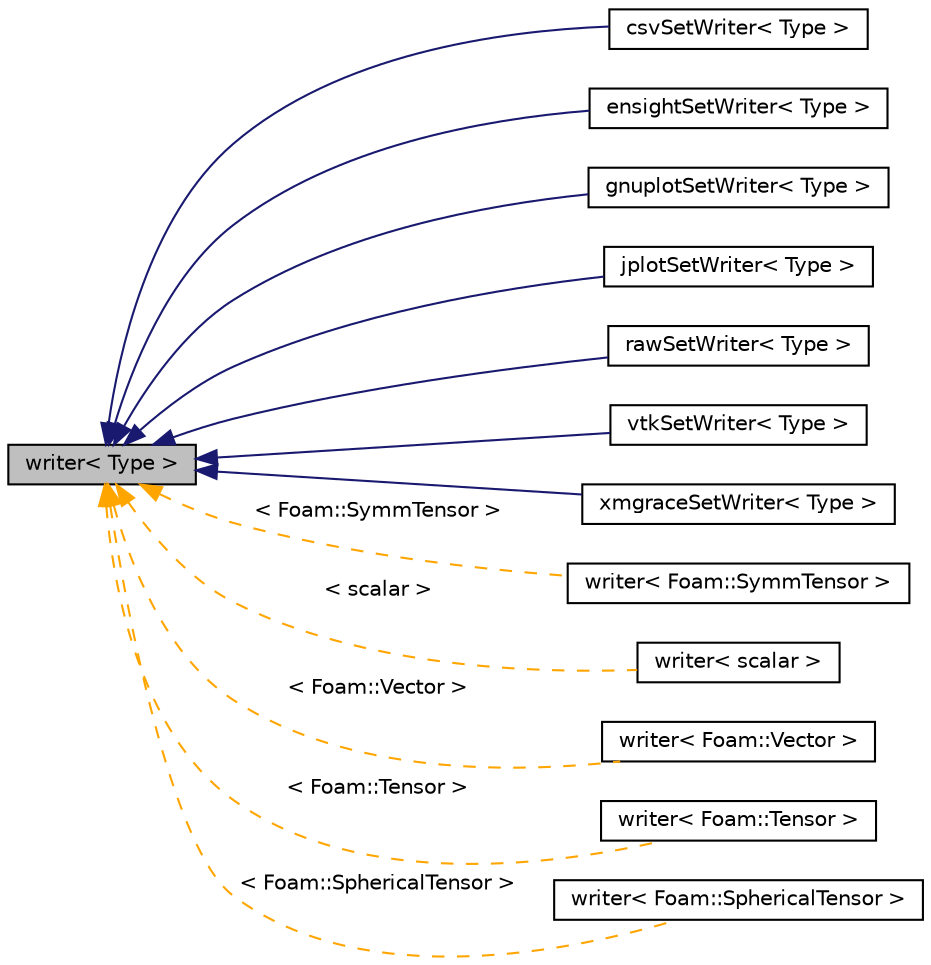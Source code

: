 digraph "writer&lt; Type &gt;"
{
  bgcolor="transparent";
  edge [fontname="Helvetica",fontsize="10",labelfontname="Helvetica",labelfontsize="10"];
  node [fontname="Helvetica",fontsize="10",shape=record];
  rankdir="LR";
  Node1 [label="writer\< Type \>",height=0.2,width=0.4,color="black", fillcolor="grey75", style="filled", fontcolor="black"];
  Node1 -> Node2 [dir="back",color="midnightblue",fontsize="10",style="solid",fontname="Helvetica"];
  Node2 [label="csvSetWriter\< Type \>",height=0.2,width=0.4,color="black",URL="$a00444.html",tooltip="Write set in csv format. "];
  Node1 -> Node3 [dir="back",color="midnightblue",fontsize="10",style="solid",fontname="Helvetica"];
  Node3 [label="ensightSetWriter\< Type \>",height=0.2,width=0.4,color="black",URL="$a00668.html"];
  Node1 -> Node4 [dir="back",color="midnightblue",fontsize="10",style="solid",fontname="Helvetica"];
  Node4 [label="gnuplotSetWriter\< Type \>",height=0.2,width=0.4,color="black",URL="$a00952.html"];
  Node1 -> Node5 [dir="back",color="midnightblue",fontsize="10",style="solid",fontname="Helvetica"];
  Node5 [label="jplotSetWriter\< Type \>",height=0.2,width=0.4,color="black",URL="$a01252.html"];
  Node1 -> Node6 [dir="back",color="midnightblue",fontsize="10",style="solid",fontname="Helvetica"];
  Node6 [label="rawSetWriter\< Type \>",height=0.2,width=0.4,color="black",URL="$a02132.html"];
  Node1 -> Node7 [dir="back",color="midnightblue",fontsize="10",style="solid",fontname="Helvetica"];
  Node7 [label="vtkSetWriter\< Type \>",height=0.2,width=0.4,color="black",URL="$a02933.html"];
  Node1 -> Node8 [dir="back",color="midnightblue",fontsize="10",style="solid",fontname="Helvetica"];
  Node8 [label="xmgraceSetWriter\< Type \>",height=0.2,width=0.4,color="black",URL="$a03006.html"];
  Node1 -> Node9 [dir="back",color="orange",fontsize="10",style="dashed",label=" \< Foam::SymmTensor \>" ,fontname="Helvetica"];
  Node9 [label="writer\< Foam::SymmTensor \>",height=0.2,width=0.4,color="black",URL="$a02995.html"];
  Node1 -> Node10 [dir="back",color="orange",fontsize="10",style="dashed",label=" \< scalar \>" ,fontname="Helvetica"];
  Node10 [label="writer\< scalar \>",height=0.2,width=0.4,color="black",URL="$a02995.html"];
  Node1 -> Node11 [dir="back",color="orange",fontsize="10",style="dashed",label=" \< Foam::Vector \>" ,fontname="Helvetica"];
  Node11 [label="writer\< Foam::Vector \>",height=0.2,width=0.4,color="black",URL="$a02995.html"];
  Node1 -> Node12 [dir="back",color="orange",fontsize="10",style="dashed",label=" \< Foam::Tensor \>" ,fontname="Helvetica"];
  Node12 [label="writer\< Foam::Tensor \>",height=0.2,width=0.4,color="black",URL="$a02995.html"];
  Node1 -> Node13 [dir="back",color="orange",fontsize="10",style="dashed",label=" \< Foam::SphericalTensor \>" ,fontname="Helvetica"];
  Node13 [label="writer\< Foam::SphericalTensor \>",height=0.2,width=0.4,color="black",URL="$a02995.html"];
}
